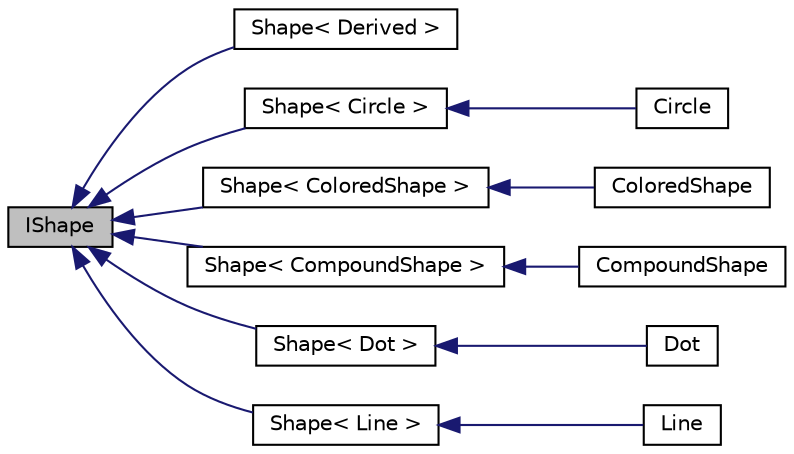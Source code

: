 digraph "IShape"
{
  edge [fontname="Helvetica",fontsize="10",labelfontname="Helvetica",labelfontsize="10"];
  node [fontname="Helvetica",fontsize="10",shape=record];
  rankdir="LR";
  Node0 [label="IShape",height=0.2,width=0.4,color="black", fillcolor="grey75", style="filled", fontcolor="black"];
  Node0 -> Node1 [dir="back",color="midnightblue",fontsize="10",style="solid",fontname="Helvetica"];
  Node1 [label="Shape\< Derived \>",height=0.2,width=0.4,color="black", fillcolor="white", style="filled",URL="$classShape.html"];
  Node0 -> Node2 [dir="back",color="midnightblue",fontsize="10",style="solid",fontname="Helvetica"];
  Node2 [label="Shape\< Circle \>",height=0.2,width=0.4,color="black", fillcolor="white", style="filled",URL="$classShape.html"];
  Node2 -> Node3 [dir="back",color="midnightblue",fontsize="10",style="solid",fontname="Helvetica"];
  Node3 [label="Circle",height=0.2,width=0.4,color="black", fillcolor="white", style="filled",URL="$classCircle.html"];
  Node0 -> Node4 [dir="back",color="midnightblue",fontsize="10",style="solid",fontname="Helvetica"];
  Node4 [label="Shape\< ColoredShape \>",height=0.2,width=0.4,color="black", fillcolor="white", style="filled",URL="$classShape.html"];
  Node4 -> Node5 [dir="back",color="midnightblue",fontsize="10",style="solid",fontname="Helvetica"];
  Node5 [label="ColoredShape",height=0.2,width=0.4,color="black", fillcolor="white", style="filled",URL="$classColoredShape.html"];
  Node0 -> Node6 [dir="back",color="midnightblue",fontsize="10",style="solid",fontname="Helvetica"];
  Node6 [label="Shape\< CompoundShape \>",height=0.2,width=0.4,color="black", fillcolor="white", style="filled",URL="$classShape.html"];
  Node6 -> Node7 [dir="back",color="midnightblue",fontsize="10",style="solid",fontname="Helvetica"];
  Node7 [label="CompoundShape",height=0.2,width=0.4,color="black", fillcolor="white", style="filled",URL="$classCompoundShape.html"];
  Node0 -> Node8 [dir="back",color="midnightblue",fontsize="10",style="solid",fontname="Helvetica"];
  Node8 [label="Shape\< Dot \>",height=0.2,width=0.4,color="black", fillcolor="white", style="filled",URL="$classShape.html"];
  Node8 -> Node9 [dir="back",color="midnightblue",fontsize="10",style="solid",fontname="Helvetica"];
  Node9 [label="Dot",height=0.2,width=0.4,color="black", fillcolor="white", style="filled",URL="$classDot.html"];
  Node0 -> Node10 [dir="back",color="midnightblue",fontsize="10",style="solid",fontname="Helvetica"];
  Node10 [label="Shape\< Line \>",height=0.2,width=0.4,color="black", fillcolor="white", style="filled",URL="$classShape.html"];
  Node10 -> Node11 [dir="back",color="midnightblue",fontsize="10",style="solid",fontname="Helvetica"];
  Node11 [label="Line",height=0.2,width=0.4,color="black", fillcolor="white", style="filled",URL="$classLine.html"];
}
